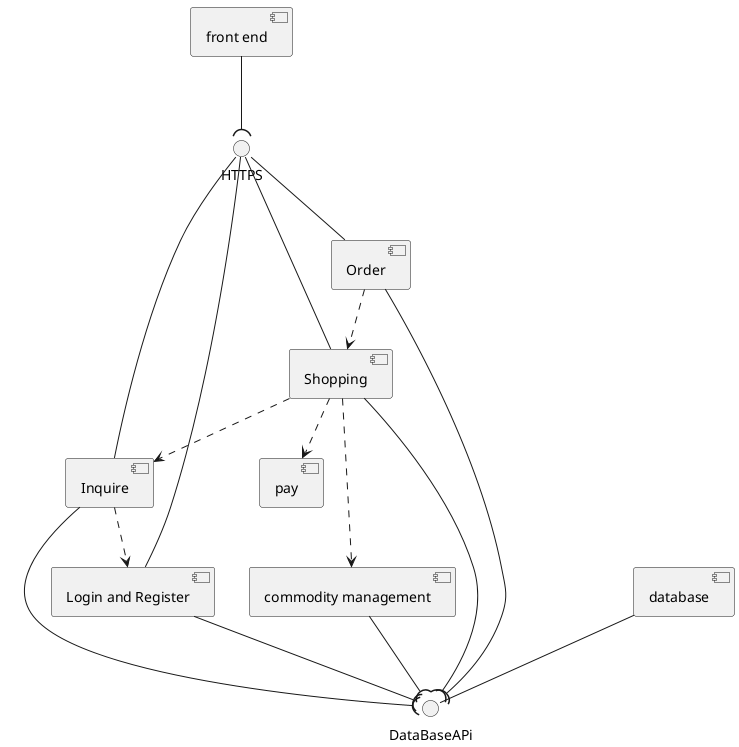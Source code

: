 @startuml shopping
[front end] as Front_end
[Login and Register] as Li
[Order] as Order
[Inquire] as Inquire
[Shopping] as Shopping
[commodity management] as Management
[database] as Database
[pay] as Pay

Front_end --( HTTPS
HTTPS -- Li
HTTPS -- Inquire
HTTPS -- Shopping
HTTPS --  Order

Order ..> Shopping
Inquire ..> Li
Shopping ..> Inquire
Shopping ..> Pay
Shopping ..> Management

Li --( DataBaseAPi
Inquire --( DataBaseAPi
Shopping --( DataBaseAPi
Management --( DataBaseAPi
Order --( DataBaseAPi

Database -- DataBaseAPi
@enduml